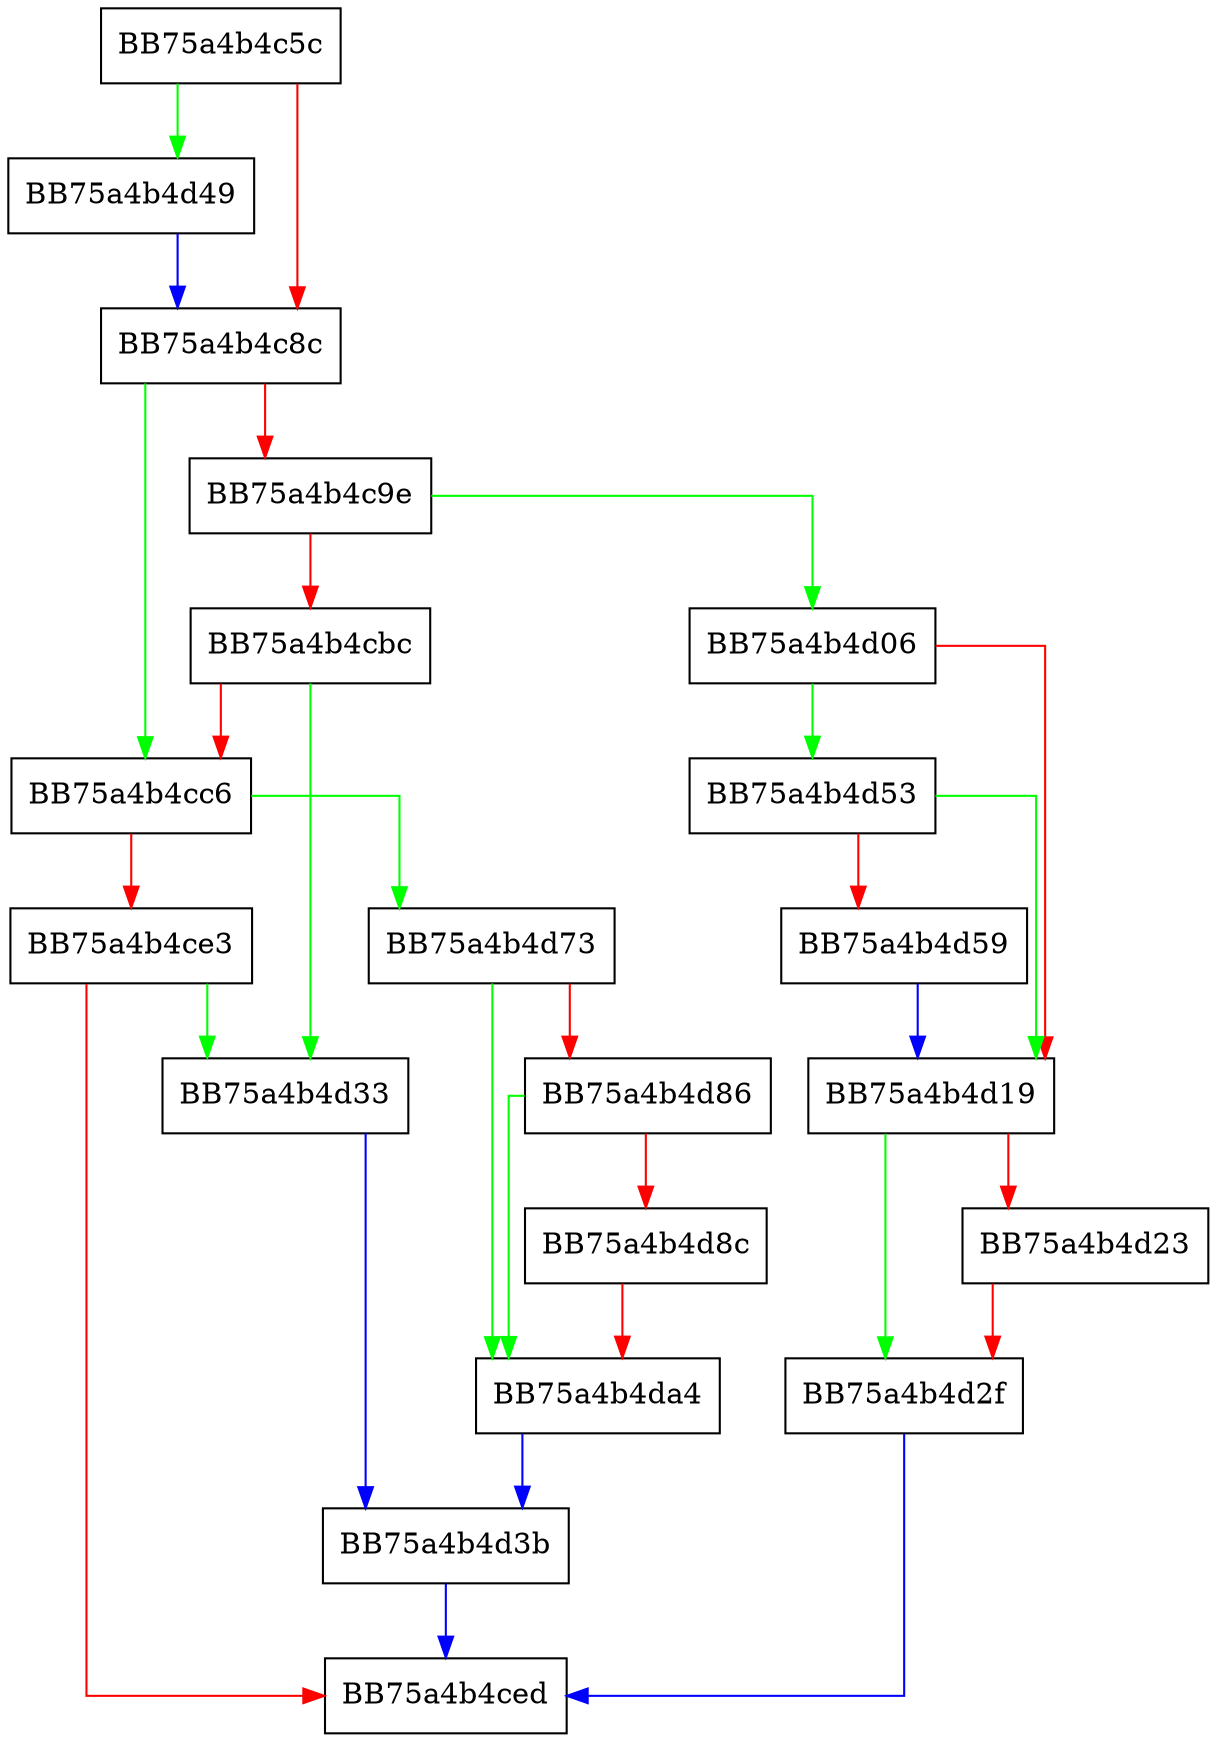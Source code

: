 digraph GetNtfsDataFromBaseRecord {
  node [shape="box"];
  graph [splines=ortho];
  BB75a4b4c5c -> BB75a4b4d49 [color="green"];
  BB75a4b4c5c -> BB75a4b4c8c [color="red"];
  BB75a4b4c8c -> BB75a4b4cc6 [color="green"];
  BB75a4b4c8c -> BB75a4b4c9e [color="red"];
  BB75a4b4c9e -> BB75a4b4d06 [color="green"];
  BB75a4b4c9e -> BB75a4b4cbc [color="red"];
  BB75a4b4cbc -> BB75a4b4d33 [color="green"];
  BB75a4b4cbc -> BB75a4b4cc6 [color="red"];
  BB75a4b4cc6 -> BB75a4b4d73 [color="green"];
  BB75a4b4cc6 -> BB75a4b4ce3 [color="red"];
  BB75a4b4ce3 -> BB75a4b4d33 [color="green"];
  BB75a4b4ce3 -> BB75a4b4ced [color="red"];
  BB75a4b4d06 -> BB75a4b4d53 [color="green"];
  BB75a4b4d06 -> BB75a4b4d19 [color="red"];
  BB75a4b4d19 -> BB75a4b4d2f [color="green"];
  BB75a4b4d19 -> BB75a4b4d23 [color="red"];
  BB75a4b4d23 -> BB75a4b4d2f [color="red"];
  BB75a4b4d2f -> BB75a4b4ced [color="blue"];
  BB75a4b4d33 -> BB75a4b4d3b [color="blue"];
  BB75a4b4d3b -> BB75a4b4ced [color="blue"];
  BB75a4b4d49 -> BB75a4b4c8c [color="blue"];
  BB75a4b4d53 -> BB75a4b4d19 [color="green"];
  BB75a4b4d53 -> BB75a4b4d59 [color="red"];
  BB75a4b4d59 -> BB75a4b4d19 [color="blue"];
  BB75a4b4d73 -> BB75a4b4da4 [color="green"];
  BB75a4b4d73 -> BB75a4b4d86 [color="red"];
  BB75a4b4d86 -> BB75a4b4da4 [color="green"];
  BB75a4b4d86 -> BB75a4b4d8c [color="red"];
  BB75a4b4d8c -> BB75a4b4da4 [color="red"];
  BB75a4b4da4 -> BB75a4b4d3b [color="blue"];
}